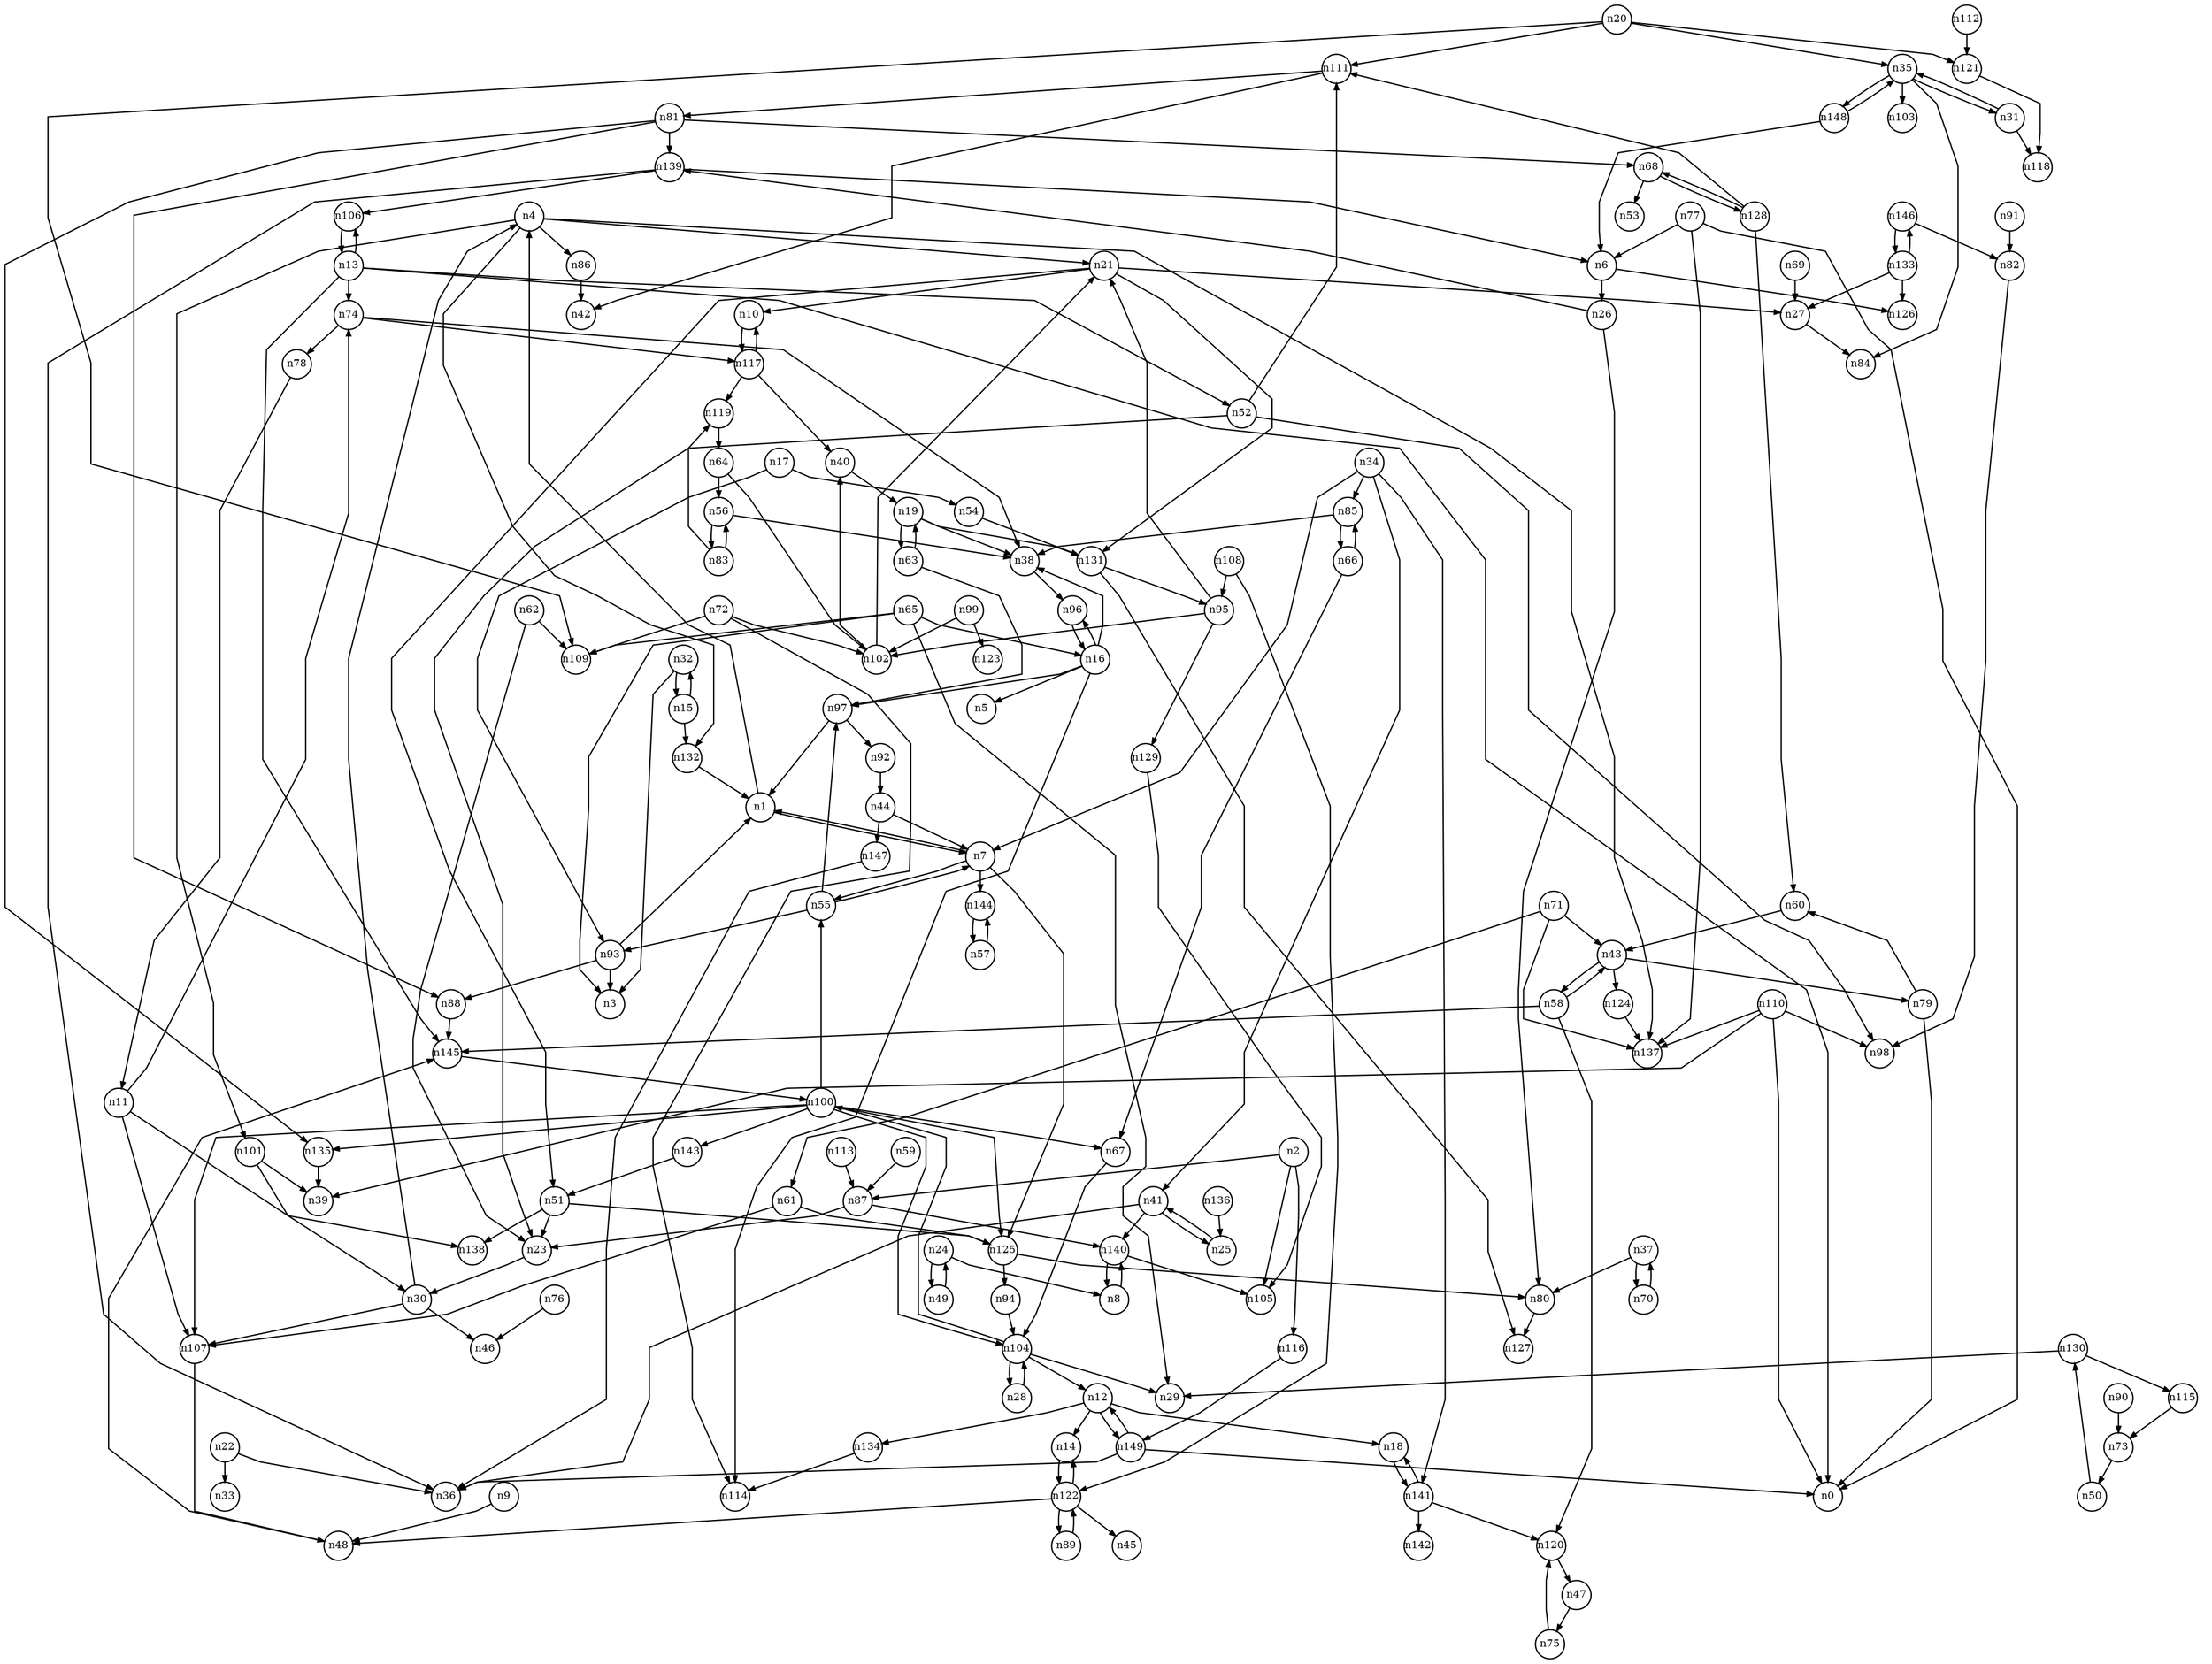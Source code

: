 digraph G{
splines=polyline;
ranksep=0.22;
nodesep=0.22;
nodesize=0.32;
fontsize=8
edge [arrowsize=0.5]
node [fontsize=8 shape=circle width=0.32 fixedsize=shape];

n4 -> n21
n4 -> n86
n4 -> n101
n4 -> n132
n4 -> n137
n1 -> n4
n1 -> n7
n7 -> n55
n7 -> n125
n7 -> n144
n7 -> n1
n87 -> n23
n87 -> n140
n2 -> n87
n2 -> n105
n2 -> n116
n116 -> n149
n21 -> n10
n21 -> n27
n21 -> n51
n21 -> n131
n86 -> n42
n101 -> n39
n101 -> n30
n132 -> n1
n6 -> n126
n6 -> n26
n55 -> n93
n55 -> n97
n55 -> n7
n125 -> n80
n125 -> n94
n144 -> n57
n140 -> n105
n140 -> n8
n8 -> n140
n48 -> n145
n9 -> n48
n74 -> n38
n74 -> n78
n74 -> n117
n11 -> n74
n11 -> n107
n11 -> n138
n107 -> n48
n14 -> n122
n12 -> n14
n12 -> n18
n12 -> n134
n12 -> n149
n18 -> n141
n134 -> n114
n149 -> n0
n149 -> n36
n149 -> n12
n13 -> n0
n13 -> n52
n13 -> n74
n13 -> n106
n13 -> n145
n52 -> n23
n52 -> n98
n52 -> n111
n106 -> n13
n145 -> n100
n32 -> n3
n32 -> n15
n15 -> n32
n15 -> n132
n16 -> n5
n16 -> n38
n16 -> n97
n16 -> n114
n16 -> n96
n38 -> n96
n97 -> n92
n97 -> n1
n54 -> n131
n17 -> n54
n17 -> n93
n93 -> n3
n93 -> n88
n93 -> n1
n141 -> n120
n141 -> n142
n141 -> n18
n19 -> n38
n19 -> n131
n19 -> n63
n131 -> n95
n131 -> n127
n35 -> n31
n35 -> n84
n35 -> n103
n35 -> n148
n20 -> n35
n20 -> n109
n20 -> n111
n20 -> n121
n111 -> n42
n111 -> n81
n121 -> n118
n10 -> n117
n27 -> n84
n51 -> n23
n51 -> n125
n51 -> n138
n22 -> n33
n22 -> n36
n24 -> n8
n24 -> n49
n80 -> n127
n26 -> n80
n26 -> n139
n139 -> n6
n139 -> n36
n139 -> n106
n30 -> n4
n30 -> n46
n30 -> n107
n31 -> n118
n31 -> n35
n34 -> n7
n34 -> n41
n34 -> n85
n34 -> n141
n41 -> n25
n41 -> n36
n41 -> n140
n85 -> n38
n85 -> n66
n70 -> n37
n37 -> n70
n37 -> n80
n25 -> n41
n79 -> n0
n79 -> n60
n43 -> n79
n43 -> n124
n43 -> n58
n124 -> n137
n44 -> n7
n44 -> n147
n147 -> n36
n75 -> n120
n47 -> n75
n49 -> n24
n23 -> n30
n56 -> n38
n56 -> n83
n83 -> n119
n83 -> n56
n57 -> n144
n58 -> n43
n58 -> n120
n58 -> n145
n120 -> n47
n59 -> n87
n61 -> n107
n61 -> n125
n62 -> n23
n62 -> n109
n63 -> n19
n63 -> n97
n64 -> n56
n64 -> n102
n102 -> n40
n102 -> n21
n65 -> n3
n65 -> n16
n65 -> n29
n65 -> n109
n67 -> n104
n66 -> n67
n66 -> n85
n68 -> n53
n68 -> n128
n128 -> n60
n128 -> n111
n128 -> n68
n69 -> n27
n71 -> n43
n71 -> n61
n71 -> n137
n72 -> n102
n72 -> n109
n72 -> n114
n50 -> n130
n73 -> n50
n78 -> n11
n117 -> n10
n117 -> n40
n117 -> n119
n76 -> n46
n77 -> n0
n77 -> n6
n77 -> n137
n60 -> n43
n81 -> n68
n81 -> n88
n81 -> n135
n81 -> n139
n88 -> n145
n135 -> n39
n82 -> n98
n119 -> n64
n122 -> n14
n122 -> n45
n122 -> n48
n122 -> n89
n89 -> n122
n90 -> n73
n91 -> n82
n95 -> n102
n95 -> n129
n95 -> n21
n129 -> n105
n96 -> n16
n92 -> n44
n99 -> n102
n99 -> n123
n100 -> n55
n100 -> n67
n100 -> n107
n100 -> n125
n100 -> n135
n100 -> n143
n100 -> n104
n143 -> n51
n40 -> n19
n104 -> n12
n104 -> n28
n104 -> n29
n104 -> n100
n28 -> n104
n108 -> n95
n108 -> n122
n110 -> n0
n110 -> n39
n110 -> n98
n110 -> n137
n112 -> n121
n113 -> n87
n115 -> n73
n94 -> n104
n130 -> n29
n130 -> n115
n133 -> n27
n133 -> n126
n133 -> n146
n146 -> n82
n146 -> n133
n136 -> n25
n148 -> n6
n148 -> n35
}
